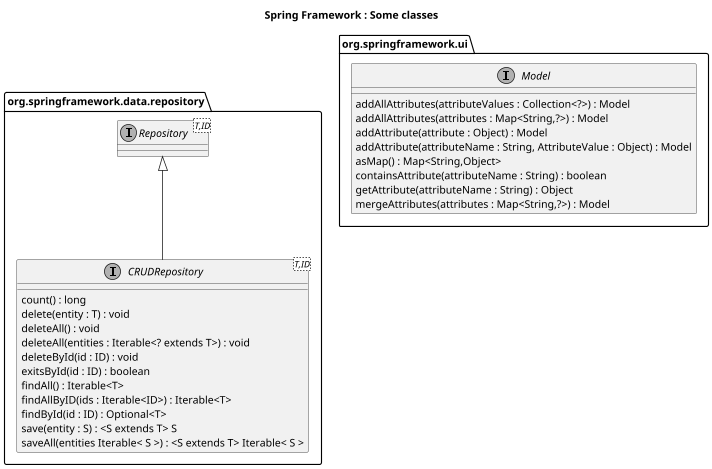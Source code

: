 @startuml

title Spring Framework : Some classes

skinparam monochrome true
scale 0.75

' Repositories are in the data directory
package "org.springframework.data.repository" as RepoPkg {
    interface Repository <T,ID>
    interface CRUDRepository <T,ID> extends Repository {
        count() : long
        delete(entity : T) : void
        deleteAll() : void
        deleteAll(entities : Iterable<? extends T>) : void
        deleteById(id : ID) : void
        exitsById(id : ID) : boolean
        findAll() : Iterable<T>
        findAllByID(ids : Iterable<ID>) : Iterable<T>
        findById(id : ID) : Optional<T>
        save(entity : S) : <S extends T> S
        saveAll(entities Iterable< S >) : <S extends T> Iterable< S >
    }
}

package "org.springframework.ui" as ModelPkg {
    interface Model {
        addAllAttributes(attributeValues : Collection<?>) : Model
        addAllAttributes(attributes : Map<String,?>) : Model
        addAttribute(attribute : Object) : Model
        addAttribute(attributeName : String, AttributeValue : Object) : Model
        asMap() : Map<String,Object>
        containsAttribute(attributeName : String) : boolean
        getAttribute(attributeName : String) : Object
        mergeAttributes(attributes : Map<String,?>) : Model
    }
}

@enduml